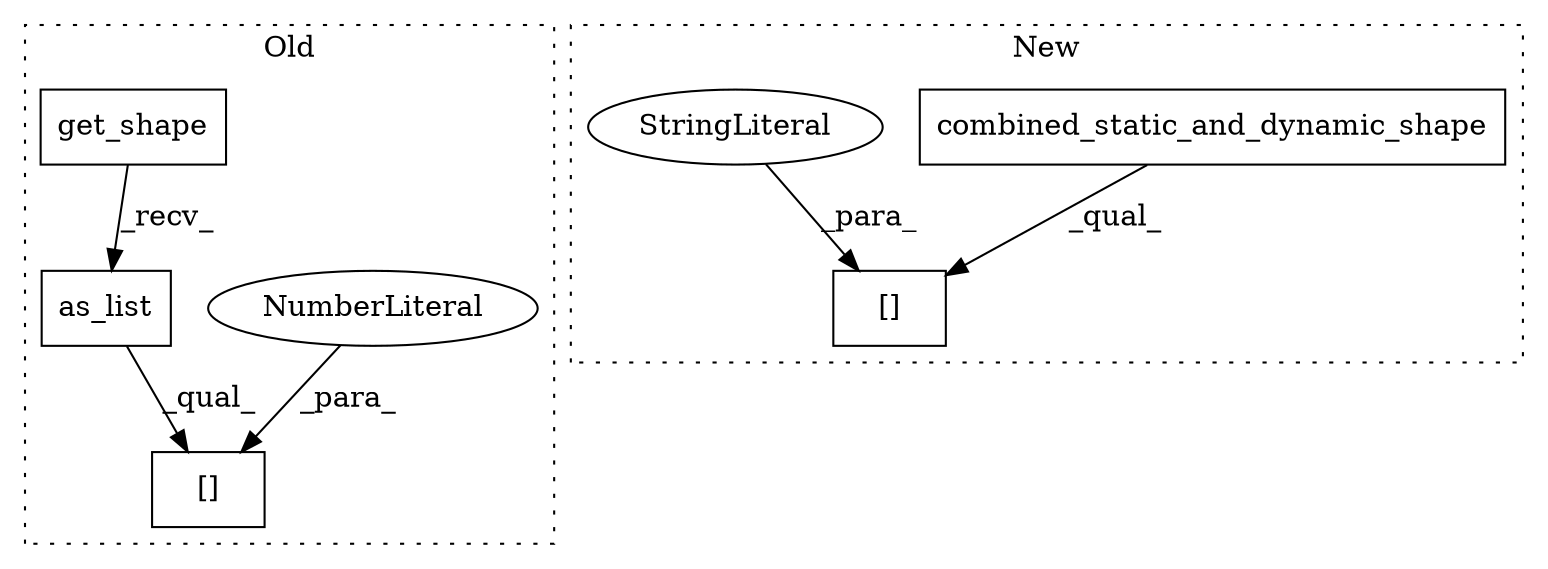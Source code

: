 digraph G {
subgraph cluster0 {
1 [label="[]" a="2" s="6034,6066" l="31,1" shape="box"];
4 [label="NumberLiteral" a="34" s="6065" l="1" shape="ellipse"];
5 [label="get_shape" a="32" s="6043" l="11" shape="box"];
6 [label="as_list" a="32" s="6055" l="9" shape="box"];
label = "Old";
style="dotted";
}
subgraph cluster1 {
2 [label="combined_static_and_dynamic_shape" a="32" s="6166,6208" l="34,1" shape="box"];
3 [label="[]" a="2" s="6154,6228" l="56,1" shape="box"];
7 [label="StringLiteral" a="45" s="6210" l="18" shape="ellipse"];
label = "New";
style="dotted";
}
2 -> 3 [label="_qual_"];
4 -> 1 [label="_para_"];
5 -> 6 [label="_recv_"];
6 -> 1 [label="_qual_"];
7 -> 3 [label="_para_"];
}